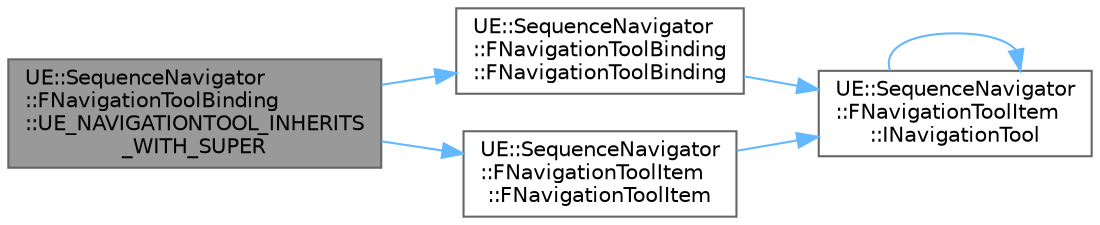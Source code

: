digraph "UE::SequenceNavigator::FNavigationToolBinding::UE_NAVIGATIONTOOL_INHERITS_WITH_SUPER"
{
 // INTERACTIVE_SVG=YES
 // LATEX_PDF_SIZE
  bgcolor="transparent";
  edge [fontname=Helvetica,fontsize=10,labelfontname=Helvetica,labelfontsize=10];
  node [fontname=Helvetica,fontsize=10,shape=box,height=0.2,width=0.4];
  rankdir="LR";
  Node1 [id="Node000001",label="UE::SequenceNavigator\l::FNavigationToolBinding\l::UE_NAVIGATIONTOOL_INHERITS\l_WITH_SUPER",height=0.2,width=0.4,color="gray40", fillcolor="grey60", style="filled", fontcolor="black",tooltip=" "];
  Node1 -> Node2 [id="edge1_Node000001_Node000002",color="steelblue1",style="solid",tooltip=" "];
  Node2 [id="Node000002",label="UE::SequenceNavigator\l::FNavigationToolBinding\l::FNavigationToolBinding",height=0.2,width=0.4,color="grey40", fillcolor="white", style="filled",URL="$d9/d9f/classUE_1_1SequenceNavigator_1_1FNavigationToolBinding.html#a957e60dd0c5851680f2b92daaddd8378",tooltip=" "];
  Node2 -> Node3 [id="edge2_Node000002_Node000003",color="steelblue1",style="solid",tooltip=" "];
  Node3 [id="Node000003",label="UE::SequenceNavigator\l::FNavigationToolItem\l::INavigationTool",height=0.2,width=0.4,color="grey40", fillcolor="white", style="filled",URL="$de/d3e/classUE_1_1SequenceNavigator_1_1FNavigationToolItem.html#a9c0eb2e0d62a44c81f6216ce209c6b2a",tooltip=" "];
  Node3 -> Node3 [id="edge3_Node000003_Node000003",color="steelblue1",style="solid",tooltip=" "];
  Node1 -> Node4 [id="edge4_Node000001_Node000004",color="steelblue1",style="solid",tooltip=" "];
  Node4 [id="Node000004",label="UE::SequenceNavigator\l::FNavigationToolItem\l::FNavigationToolItem",height=0.2,width=0.4,color="grey40", fillcolor="white", style="filled",URL="$de/d3e/classUE_1_1SequenceNavigator_1_1FNavigationToolItem.html#a86bbb3c7947cb059d77b69772c73a700",tooltip=" "];
  Node4 -> Node3 [id="edge5_Node000004_Node000003",color="steelblue1",style="solid",tooltip=" "];
}
